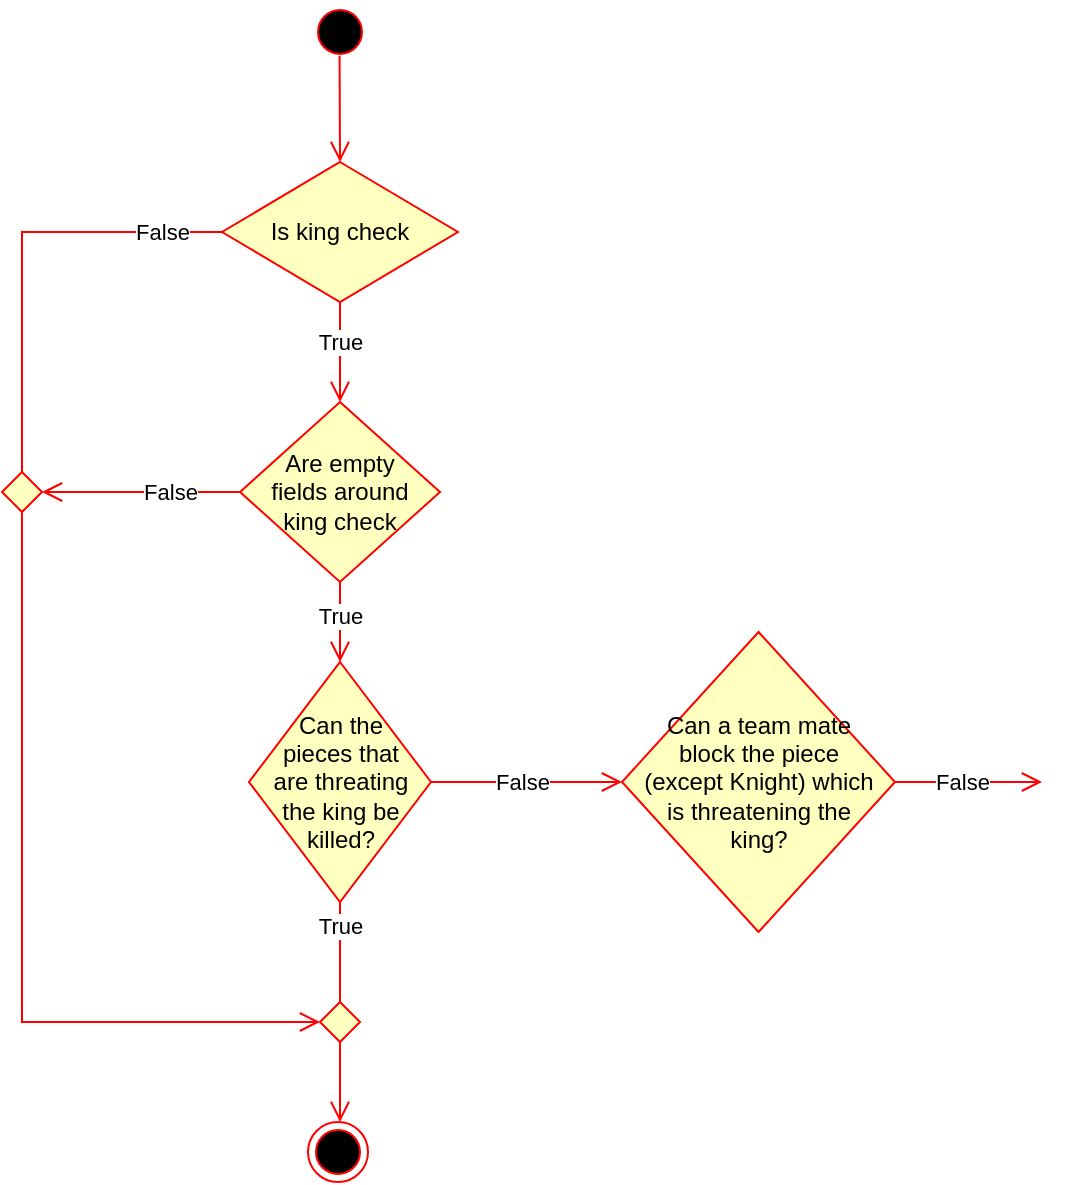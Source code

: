 <mxfile version="15.4.3" type="device"><diagram id="OrWpfppTRmQh6Unaooh0" name="Page-1"><mxGraphModel dx="948" dy="668" grid="1" gridSize="10" guides="1" tooltips="1" connect="1" arrows="1" fold="1" page="1" pageScale="1" pageWidth="827" pageHeight="1169" math="0" shadow="0"><root><mxCell id="0"/><mxCell id="1" parent="0"/><mxCell id="w6JgXuSPgrOz6RBEwfNI-1" value="" style="ellipse;html=1;shape=startState;fillColor=#000000;strokeColor=#ff0000;" vertex="1" parent="1"><mxGeometry x="384" y="100" width="30" height="30" as="geometry"/></mxCell><mxCell id="w6JgXuSPgrOz6RBEwfNI-2" value="" style="edgeStyle=orthogonalEdgeStyle;html=1;verticalAlign=bottom;endArrow=open;endSize=8;strokeColor=#ff0000;rounded=0;entryX=0.5;entryY=0;entryDx=0;entryDy=0;exitX=0.494;exitY=0.894;exitDx=0;exitDy=0;exitPerimeter=0;" edge="1" source="w6JgXuSPgrOz6RBEwfNI-1" parent="1" target="w6JgXuSPgrOz6RBEwfNI-3"><mxGeometry relative="1" as="geometry"><mxPoint x="398" y="170" as="targetPoint"/><mxPoint x="450" y="130" as="sourcePoint"/><Array as="points"><mxPoint x="399" y="130"/></Array></mxGeometry></mxCell><mxCell id="w6JgXuSPgrOz6RBEwfNI-3" value="Is king check" style="rhombus;whiteSpace=wrap;html=1;fillColor=#ffffc0;strokeColor=#ff0000;" vertex="1" parent="1"><mxGeometry x="340" y="180" width="118" height="70" as="geometry"/></mxCell><mxCell id="w6JgXuSPgrOz6RBEwfNI-4" value="" style="edgeStyle=orthogonalEdgeStyle;html=1;verticalAlign=bottom;endArrow=open;endSize=8;strokeColor=#ff0000;rounded=0;entryX=0.5;entryY=0;entryDx=0;entryDy=0;" edge="1" source="w6JgXuSPgrOz6RBEwfNI-3" parent="1" target="w6JgXuSPgrOz6RBEwfNI-10"><mxGeometry relative="1" as="geometry"><mxPoint x="398" y="310" as="targetPoint"/></mxGeometry></mxCell><mxCell id="w6JgXuSPgrOz6RBEwfNI-8" value="True" style="edgeLabel;html=1;align=center;verticalAlign=middle;resizable=0;points=[];" vertex="1" connectable="0" parent="w6JgXuSPgrOz6RBEwfNI-4"><mxGeometry x="-0.378" y="-1" relative="1" as="geometry"><mxPoint x="1" y="4" as="offset"/></mxGeometry></mxCell><mxCell id="w6JgXuSPgrOz6RBEwfNI-6" value="" style="edgeStyle=orthogonalEdgeStyle;html=1;align=left;verticalAlign=bottom;endArrow=open;endSize=8;strokeColor=#ff0000;rounded=0;startArrow=none;entryX=0;entryY=0.5;entryDx=0;entryDy=0;" edge="1" parent="1" target="w6JgXuSPgrOz6RBEwfNI-30"><mxGeometry x="-1" relative="1" as="geometry"><mxPoint x="399" y="610" as="targetPoint"/><mxPoint x="240" y="215" as="sourcePoint"/><Array as="points"><mxPoint x="240" y="610"/></Array></mxGeometry></mxCell><mxCell id="w6JgXuSPgrOz6RBEwfNI-10" value="&lt;p style=&quot;font-size: 12px ; padding: 10px&quot;&gt;Are empty fields around king check&lt;/p&gt;" style="rhombus;whiteSpace=wrap;html=1;fillColor=#ffffc0;strokeColor=#ff0000;" vertex="1" parent="1"><mxGeometry x="349" y="300" width="100" height="90" as="geometry"/></mxCell><mxCell id="w6JgXuSPgrOz6RBEwfNI-11" value="" style="edgeStyle=orthogonalEdgeStyle;html=1;verticalAlign=bottom;endArrow=open;endSize=8;strokeColor=#ff0000;rounded=0;exitX=0.5;exitY=1;exitDx=0;exitDy=0;entryX=0.5;entryY=0;entryDx=0;entryDy=0;" edge="1" parent="1" source="w6JgXuSPgrOz6RBEwfNI-10" target="w6JgXuSPgrOz6RBEwfNI-13"><mxGeometry relative="1" as="geometry"><mxPoint x="399" y="440" as="targetPoint"/><mxPoint x="430" y="390" as="sourcePoint"/></mxGeometry></mxCell><mxCell id="w6JgXuSPgrOz6RBEwfNI-12" value="True" style="edgeLabel;html=1;align=center;verticalAlign=middle;resizable=0;points=[];" vertex="1" connectable="0" parent="w6JgXuSPgrOz6RBEwfNI-11"><mxGeometry x="-0.378" y="-1" relative="1" as="geometry"><mxPoint x="1" y="4" as="offset"/></mxGeometry></mxCell><mxCell id="w6JgXuSPgrOz6RBEwfNI-13" value="&lt;p style=&quot;font-size: 12px ; padding: 10px&quot;&gt;Can the pieces that are threating the king be killed?&lt;/p&gt;" style="rhombus;whiteSpace=wrap;html=1;fillColor=#ffffc0;strokeColor=#ff0000;" vertex="1" parent="1"><mxGeometry x="353.5" y="430" width="91" height="120" as="geometry"/></mxCell><mxCell id="w6JgXuSPgrOz6RBEwfNI-14" value="&lt;p style=&quot;font-size: 12px ; padding: 10px&quot;&gt;Can a team mate block the piece (except Knight) which is threatening the king?&lt;/p&gt;" style="rhombus;whiteSpace=wrap;html=1;fillColor=#ffffc0;strokeColor=#ff0000;" vertex="1" parent="1"><mxGeometry x="540" y="415" width="136.5" height="150" as="geometry"/></mxCell><mxCell id="w6JgXuSPgrOz6RBEwfNI-15" value="" style="edgeStyle=orthogonalEdgeStyle;html=1;verticalAlign=bottom;endArrow=open;endSize=8;strokeColor=#ff0000;rounded=0;exitX=0.5;exitY=1;exitDx=0;exitDy=0;startArrow=none;" edge="1" parent="1" source="w6JgXuSPgrOz6RBEwfNI-30"><mxGeometry relative="1" as="geometry"><mxPoint x="399" y="660" as="targetPoint"/><mxPoint x="409" y="400" as="sourcePoint"/></mxGeometry></mxCell><mxCell id="w6JgXuSPgrOz6RBEwfNI-17" value="" style="edgeStyle=orthogonalEdgeStyle;html=1;align=left;verticalAlign=bottom;endArrow=open;endSize=8;strokeColor=#ff0000;rounded=0;exitX=1;exitY=0.5;exitDx=0;exitDy=0;entryX=0;entryY=0.5;entryDx=0;entryDy=0;" edge="1" parent="1" source="w6JgXuSPgrOz6RBEwfNI-13" target="w6JgXuSPgrOz6RBEwfNI-14"><mxGeometry x="-1" relative="1" as="geometry"><mxPoint x="560" y="490" as="targetPoint"/><mxPoint x="444.5" y="489.74" as="sourcePoint"/><Array as="points"/></mxGeometry></mxCell><mxCell id="w6JgXuSPgrOz6RBEwfNI-18" value="False" style="edgeLabel;html=1;align=center;verticalAlign=middle;resizable=0;points=[];" vertex="1" connectable="0" parent="w6JgXuSPgrOz6RBEwfNI-17"><mxGeometry x="-0.255" y="1" relative="1" as="geometry"><mxPoint x="10" y="1" as="offset"/></mxGeometry></mxCell><mxCell id="w6JgXuSPgrOz6RBEwfNI-19" value="" style="edgeStyle=orthogonalEdgeStyle;html=1;align=left;verticalAlign=bottom;endArrow=open;endSize=8;strokeColor=#ff0000;rounded=0;exitX=0;exitY=0.5;exitDx=0;exitDy=0;entryX=1;entryY=0.5;entryDx=0;entryDy=0;" edge="1" parent="1" source="w6JgXuSPgrOz6RBEwfNI-10" target="w6JgXuSPgrOz6RBEwfNI-27"><mxGeometry x="-1" relative="1" as="geometry"><mxPoint x="240" y="344.71" as="targetPoint"/><mxPoint x="309" y="344.71" as="sourcePoint"/><Array as="points"/></mxGeometry></mxCell><mxCell id="w6JgXuSPgrOz6RBEwfNI-20" value="False" style="edgeLabel;html=1;align=center;verticalAlign=middle;resizable=0;points=[];" vertex="1" connectable="0" parent="w6JgXuSPgrOz6RBEwfNI-19"><mxGeometry x="-0.255" y="1" relative="1" as="geometry"><mxPoint x="2" y="-1" as="offset"/></mxGeometry></mxCell><mxCell id="w6JgXuSPgrOz6RBEwfNI-21" value="" style="edgeStyle=orthogonalEdgeStyle;html=1;align=left;verticalAlign=bottom;endArrow=open;endSize=8;strokeColor=#ff0000;rounded=0;exitX=1;exitY=0.5;exitDx=0;exitDy=0;" edge="1" parent="1" source="w6JgXuSPgrOz6RBEwfNI-14"><mxGeometry x="-1" relative="1" as="geometry"><mxPoint x="750" y="490" as="targetPoint"/><mxPoint x="470" y="664.77" as="sourcePoint"/><Array as="points"/></mxGeometry></mxCell><mxCell id="w6JgXuSPgrOz6RBEwfNI-22" value="False" style="edgeLabel;html=1;align=center;verticalAlign=middle;resizable=0;points=[];" vertex="1" connectable="0" parent="w6JgXuSPgrOz6RBEwfNI-21"><mxGeometry x="-0.255" y="1" relative="1" as="geometry"><mxPoint x="6" y="1" as="offset"/></mxGeometry></mxCell><mxCell id="w6JgXuSPgrOz6RBEwfNI-23" value="" style="ellipse;html=1;shape=endState;fillColor=#000000;strokeColor=#ff0000;fontSize=12;" vertex="1" parent="1"><mxGeometry x="383" y="660" width="30" height="30" as="geometry"/></mxCell><mxCell id="w6JgXuSPgrOz6RBEwfNI-27" value="&lt;p style=&quot;font-size: 12px ; padding: 10px&quot;&gt;&lt;br&gt;&lt;/p&gt;" style="rhombus;whiteSpace=wrap;html=1;fillColor=#ffffc0;strokeColor=#ff0000;" vertex="1" parent="1"><mxGeometry x="230" y="335" width="20" height="20" as="geometry"/></mxCell><mxCell id="w6JgXuSPgrOz6RBEwfNI-28" value="" style="edgeStyle=orthogonalEdgeStyle;html=1;align=left;verticalAlign=bottom;endArrow=none;endSize=8;strokeColor=#ff0000;rounded=0;exitX=0;exitY=0.5;exitDx=0;exitDy=0;" edge="1" parent="1" source="w6JgXuSPgrOz6RBEwfNI-3" target="w6JgXuSPgrOz6RBEwfNI-27"><mxGeometry x="-1" relative="1" as="geometry"><mxPoint x="399" y="610" as="targetPoint"/><mxPoint x="340" y="215" as="sourcePoint"/><Array as="points"/></mxGeometry></mxCell><mxCell id="w6JgXuSPgrOz6RBEwfNI-29" value="False" style="edgeLabel;html=1;align=center;verticalAlign=middle;resizable=0;points=[];" vertex="1" connectable="0" parent="w6JgXuSPgrOz6RBEwfNI-28"><mxGeometry x="-0.255" y="1" relative="1" as="geometry"><mxPoint x="52" y="-1" as="offset"/></mxGeometry></mxCell><mxCell id="w6JgXuSPgrOz6RBEwfNI-30" value="&lt;p style=&quot;font-size: 12px ; padding: 10px&quot;&gt;&lt;br&gt;&lt;/p&gt;" style="rhombus;whiteSpace=wrap;html=1;fillColor=#ffffc0;strokeColor=#ff0000;" vertex="1" parent="1"><mxGeometry x="389" y="600" width="20" height="20" as="geometry"/></mxCell><mxCell id="w6JgXuSPgrOz6RBEwfNI-31" value="" style="edgeStyle=orthogonalEdgeStyle;html=1;verticalAlign=bottom;endArrow=none;endSize=8;strokeColor=#ff0000;rounded=0;exitX=0.5;exitY=1;exitDx=0;exitDy=0;" edge="1" parent="1" source="w6JgXuSPgrOz6RBEwfNI-13" target="w6JgXuSPgrOz6RBEwfNI-30"><mxGeometry relative="1" as="geometry"><mxPoint x="399" y="660" as="targetPoint"/><mxPoint x="399" y="550" as="sourcePoint"/></mxGeometry></mxCell><mxCell id="w6JgXuSPgrOz6RBEwfNI-32" value="True" style="edgeLabel;html=1;align=center;verticalAlign=middle;resizable=0;points=[];" vertex="1" connectable="0" parent="w6JgXuSPgrOz6RBEwfNI-31"><mxGeometry x="-0.378" y="-1" relative="1" as="geometry"><mxPoint x="1" y="-4" as="offset"/></mxGeometry></mxCell></root></mxGraphModel></diagram></mxfile>